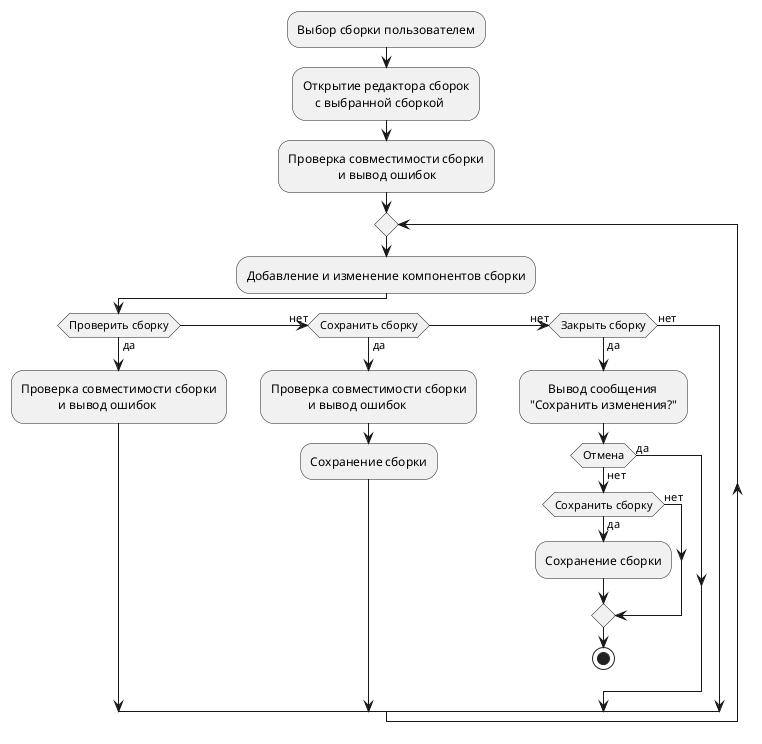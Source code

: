 @startuml activity3

:Выбор сборки пользователем;
:Открытие редактора сборок 
    с выбранной сборкой;
:Проверка совместимости сборки 
                и вывод ошибок;
while()
:Добавление и изменение компонентов сборки;
if (Проверить сборку) then (да)
    :Проверка совместимости сборки 
                и вывод ошибок;
(нет) elseif (Сохранить сборку) then (да)
        :Проверка совместимости сборки 
                    и вывод ошибок;
        :Сохранение сборки;
(нет) elseif (Закрыть сборку) then (да)
        :      Вывод сообщения 
        "Сохранить изменения?";
        if (Отмена) then (да)
        else (нет)
            if (Сохранить сборку) then (да)
                :Сохранение сборки;
            else (нет)
            endif
            stop
        endif
else (нет)
endif
endwhile
-[hidden]->

@enduml